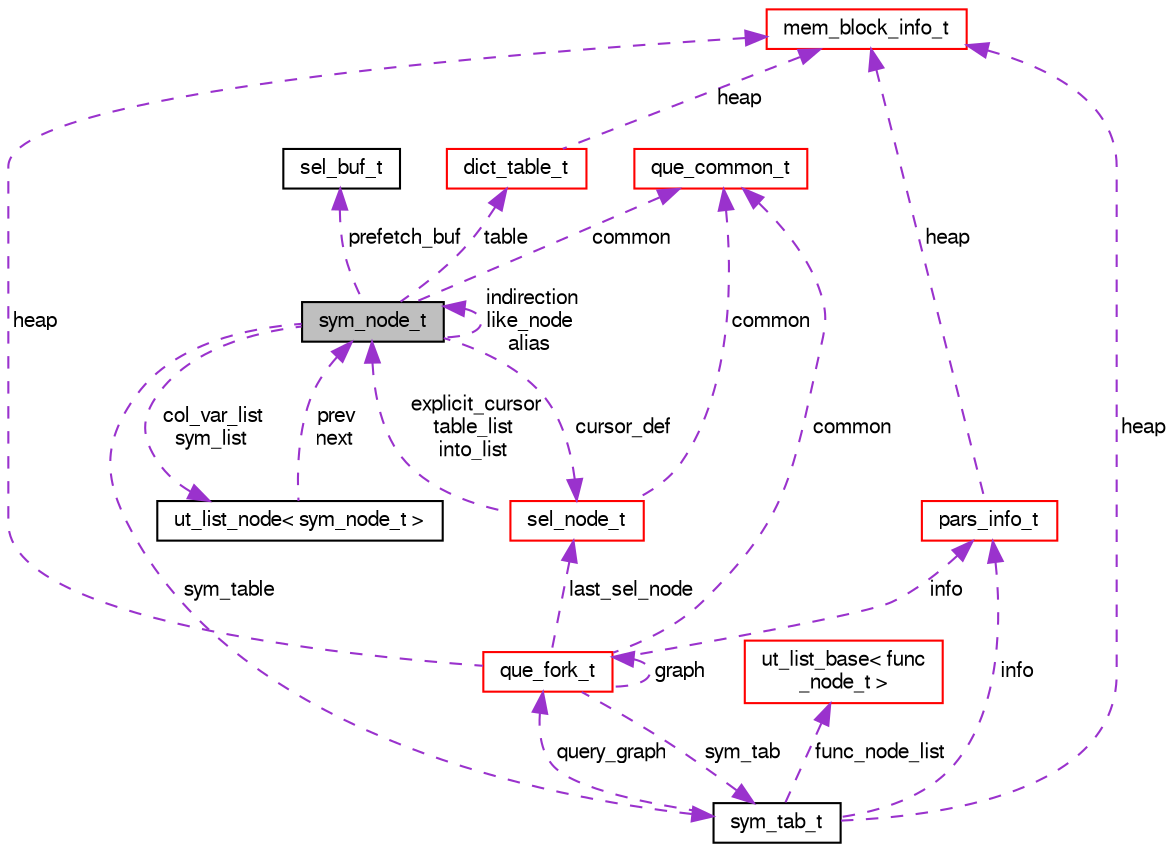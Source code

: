 digraph "sym_node_t"
{
  bgcolor="transparent";
  edge [fontname="FreeSans",fontsize="10",labelfontname="FreeSans",labelfontsize="10"];
  node [fontname="FreeSans",fontsize="10",shape=record];
  Node1 [label="sym_node_t",height=0.2,width=0.4,color="black", fillcolor="grey75", style="filled" fontcolor="black"];
  Node2 -> Node1 [dir="back",color="darkorchid3",fontsize="10",style="dashed",label=" sym_table" ,fontname="FreeSans"];
  Node2 [label="sym_tab_t",height=0.2,width=0.4,color="black",URL="$structsym__tab__t.html"];
  Node3 -> Node2 [dir="back",color="darkorchid3",fontsize="10",style="dashed",label=" func_node_list" ,fontname="FreeSans"];
  Node3 [label="ut_list_base\< func\l_node_t \>",height=0.2,width=0.4,color="red",URL="$structut__list__base.html"];
  Node4 -> Node2 [dir="back",color="darkorchid3",fontsize="10",style="dashed",label=" heap" ,fontname="FreeSans"];
  Node4 [label="mem_block_info_t",height=0.2,width=0.4,color="red",URL="$structmem__block__info__t.html"];
  Node5 -> Node2 [dir="back",color="darkorchid3",fontsize="10",style="dashed",label=" query_graph" ,fontname="FreeSans"];
  Node5 [label="que_fork_t",height=0.2,width=0.4,color="red",URL="$structque__fork__t.html"];
  Node2 -> Node5 [dir="back",color="darkorchid3",fontsize="10",style="dashed",label=" sym_tab" ,fontname="FreeSans"];
  Node6 -> Node5 [dir="back",color="darkorchid3",fontsize="10",style="dashed",label=" common" ,fontname="FreeSans"];
  Node6 [label="que_common_t",height=0.2,width=0.4,color="red",URL="$structque__common__t.html"];
  Node4 -> Node5 [dir="back",color="darkorchid3",fontsize="10",style="dashed",label=" heap" ,fontname="FreeSans"];
  Node7 -> Node5 [dir="back",color="darkorchid3",fontsize="10",style="dashed",label=" last_sel_node" ,fontname="FreeSans"];
  Node7 [label="sel_node_t",height=0.2,width=0.4,color="red",URL="$structsel__node__t.html"];
  Node6 -> Node7 [dir="back",color="darkorchid3",fontsize="10",style="dashed",label=" common" ,fontname="FreeSans"];
  Node1 -> Node7 [dir="back",color="darkorchid3",fontsize="10",style="dashed",label=" explicit_cursor\ntable_list\ninto_list" ,fontname="FreeSans"];
  Node5 -> Node5 [dir="back",color="darkorchid3",fontsize="10",style="dashed",label=" graph" ,fontname="FreeSans"];
  Node8 -> Node5 [dir="back",color="darkorchid3",fontsize="10",style="dashed",label=" info" ,fontname="FreeSans"];
  Node8 [label="pars_info_t",height=0.2,width=0.4,color="red",URL="$structpars__info__t.html"];
  Node4 -> Node8 [dir="back",color="darkorchid3",fontsize="10",style="dashed",label=" heap" ,fontname="FreeSans"];
  Node8 -> Node2 [dir="back",color="darkorchid3",fontsize="10",style="dashed",label=" info" ,fontname="FreeSans"];
  Node6 -> Node1 [dir="back",color="darkorchid3",fontsize="10",style="dashed",label=" common" ,fontname="FreeSans"];
  Node9 -> Node1 [dir="back",color="darkorchid3",fontsize="10",style="dashed",label=" table" ,fontname="FreeSans"];
  Node9 [label="dict_table_t",height=0.2,width=0.4,color="red",URL="$structdict__table__t.html"];
  Node4 -> Node9 [dir="back",color="darkorchid3",fontsize="10",style="dashed",label=" heap" ,fontname="FreeSans"];
  Node7 -> Node1 [dir="back",color="darkorchid3",fontsize="10",style="dashed",label=" cursor_def" ,fontname="FreeSans"];
  Node10 -> Node1 [dir="back",color="darkorchid3",fontsize="10",style="dashed",label=" prefetch_buf" ,fontname="FreeSans"];
  Node10 [label="sel_buf_t",height=0.2,width=0.4,color="black",URL="$structsel__buf__t.html"];
  Node11 -> Node1 [dir="back",color="darkorchid3",fontsize="10",style="dashed",label=" col_var_list\nsym_list" ,fontname="FreeSans"];
  Node11 [label="ut_list_node\< sym_node_t \>",height=0.2,width=0.4,color="black",URL="$structut__list__node.html"];
  Node1 -> Node11 [dir="back",color="darkorchid3",fontsize="10",style="dashed",label=" prev\nnext" ,fontname="FreeSans"];
  Node1 -> Node1 [dir="back",color="darkorchid3",fontsize="10",style="dashed",label=" indirection\nlike_node\nalias" ,fontname="FreeSans"];
}
